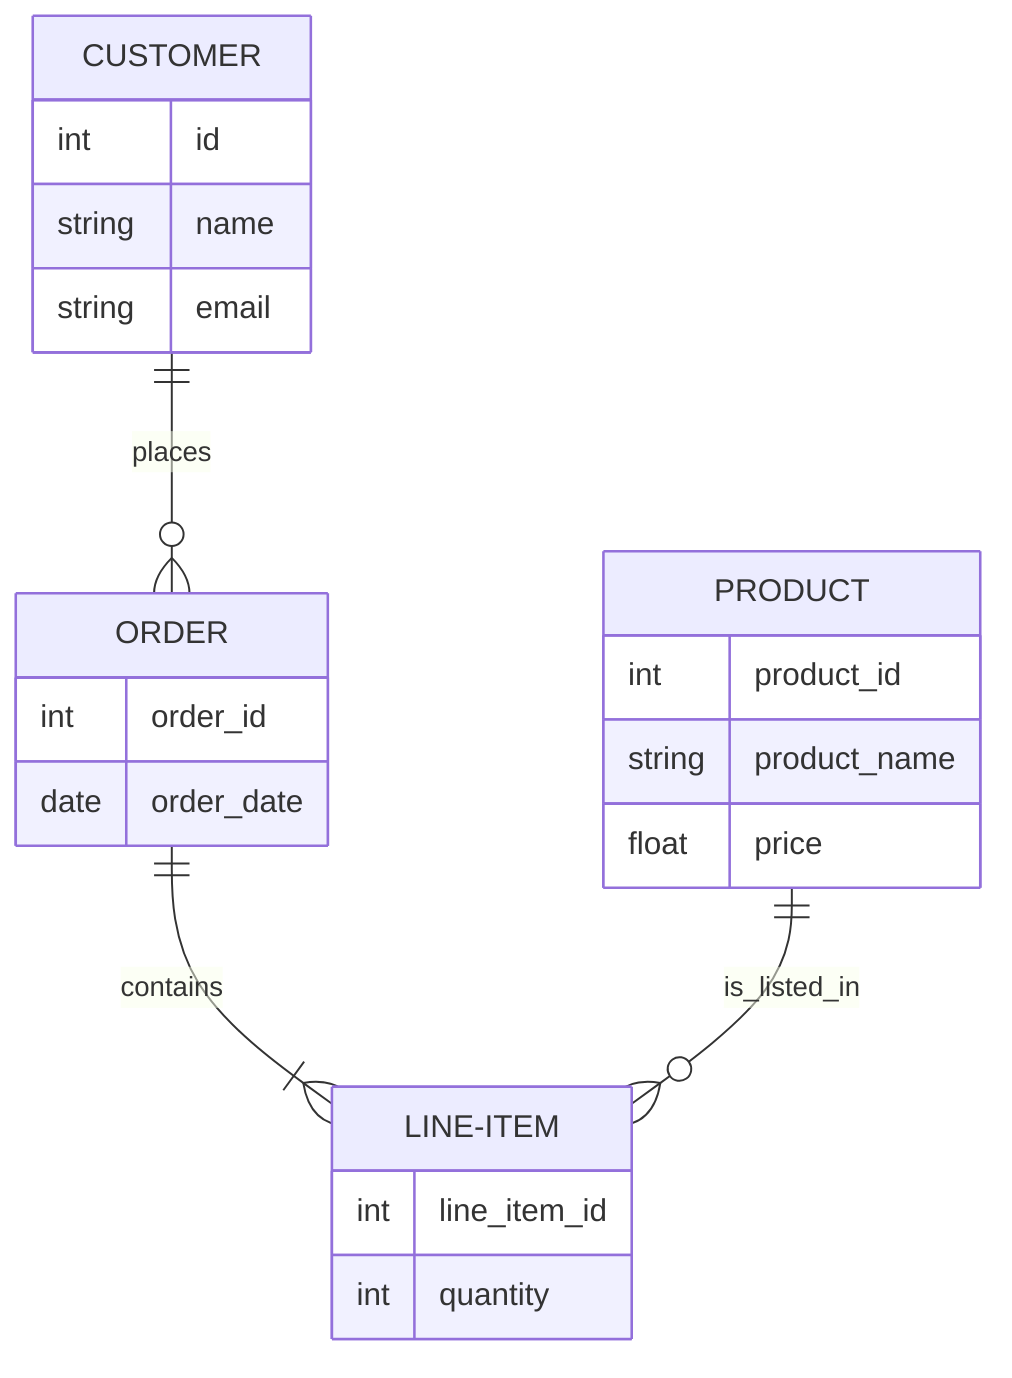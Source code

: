 erDiagram
    CUSTOMER ||--o{ ORDER : places
    ORDER ||--|{ LINE-ITEM : contains
    PRODUCT ||--o{ LINE-ITEM : is_listed_in

    CUSTOMER {
        int id
        string name
        string email
    }

    ORDER {
        int order_id
        date order_date
    }

    PRODUCT {
        int product_id
        string product_name
        float price
    }

    LINE-ITEM {
        int line_item_id
        int quantity
    }